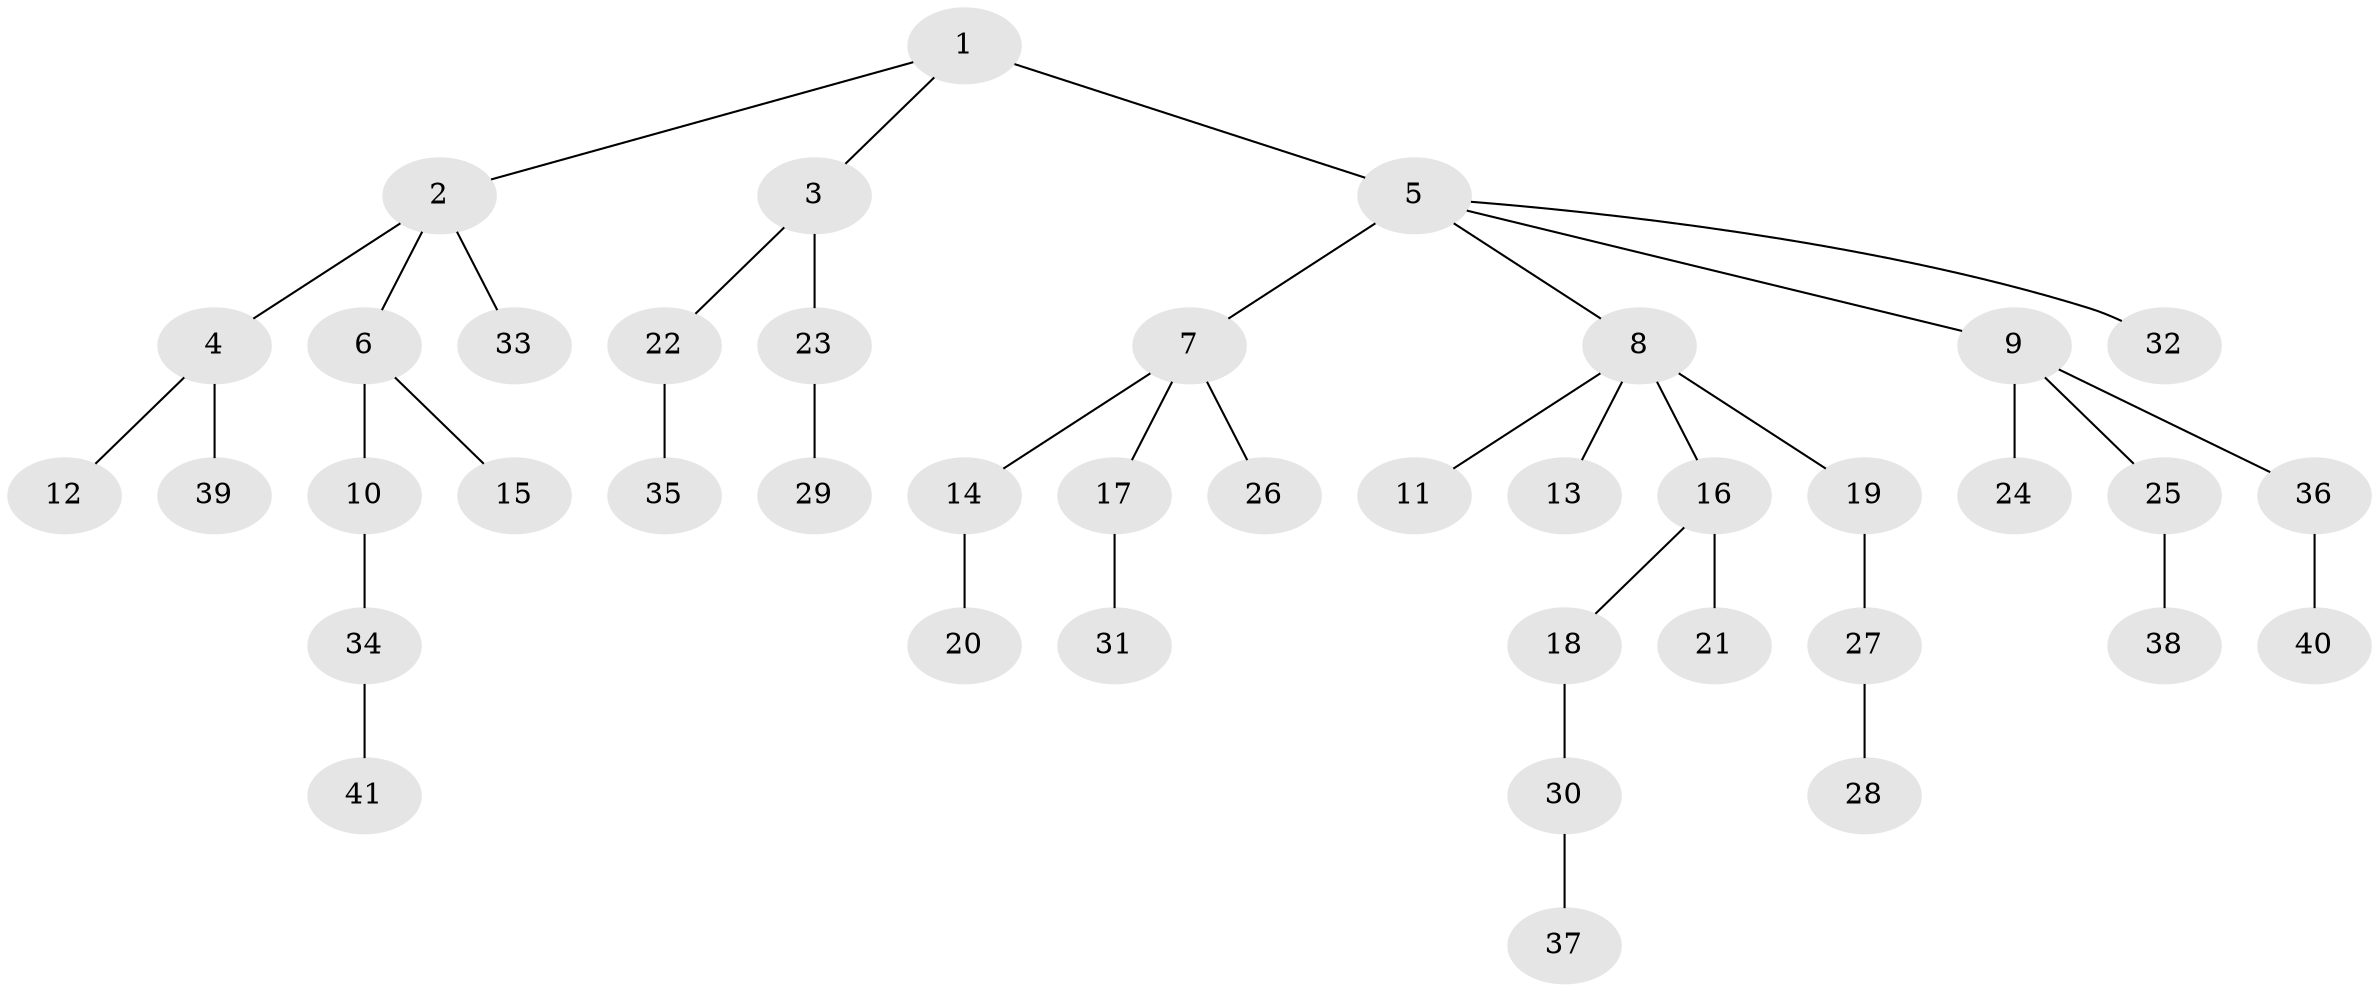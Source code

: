 // original degree distribution, {5: 0.09876543209876543, 1: 0.5061728395061729, 4: 0.024691358024691357, 2: 0.2716049382716049, 6: 0.012345679012345678, 3: 0.08641975308641975}
// Generated by graph-tools (version 1.1) at 2025/37/03/09/25 02:37:08]
// undirected, 41 vertices, 40 edges
graph export_dot {
graph [start="1"]
  node [color=gray90,style=filled];
  1;
  2;
  3;
  4;
  5;
  6;
  7;
  8;
  9;
  10;
  11;
  12;
  13;
  14;
  15;
  16;
  17;
  18;
  19;
  20;
  21;
  22;
  23;
  24;
  25;
  26;
  27;
  28;
  29;
  30;
  31;
  32;
  33;
  34;
  35;
  36;
  37;
  38;
  39;
  40;
  41;
  1 -- 2 [weight=1.0];
  1 -- 3 [weight=1.0];
  1 -- 5 [weight=2.0];
  2 -- 4 [weight=1.0];
  2 -- 6 [weight=1.0];
  2 -- 33 [weight=1.0];
  3 -- 22 [weight=1.0];
  3 -- 23 [weight=1.0];
  4 -- 12 [weight=1.0];
  4 -- 39 [weight=1.0];
  5 -- 7 [weight=1.0];
  5 -- 8 [weight=1.0];
  5 -- 9 [weight=1.0];
  5 -- 32 [weight=1.0];
  6 -- 10 [weight=1.0];
  6 -- 15 [weight=1.0];
  7 -- 14 [weight=1.0];
  7 -- 17 [weight=1.0];
  7 -- 26 [weight=1.0];
  8 -- 11 [weight=1.0];
  8 -- 13 [weight=1.0];
  8 -- 16 [weight=2.0];
  8 -- 19 [weight=1.0];
  9 -- 24 [weight=1.0];
  9 -- 25 [weight=1.0];
  9 -- 36 [weight=1.0];
  10 -- 34 [weight=1.0];
  14 -- 20 [weight=1.0];
  16 -- 18 [weight=1.0];
  16 -- 21 [weight=1.0];
  17 -- 31 [weight=1.0];
  18 -- 30 [weight=1.0];
  19 -- 27 [weight=1.0];
  22 -- 35 [weight=1.0];
  23 -- 29 [weight=1.0];
  25 -- 38 [weight=1.0];
  27 -- 28 [weight=1.0];
  30 -- 37 [weight=2.0];
  34 -- 41 [weight=1.0];
  36 -- 40 [weight=1.0];
}
